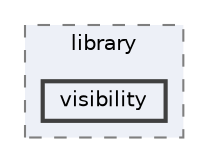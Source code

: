 digraph "/home/runner/work/cpp-viewshed-library/cpp-viewshed-library/src/library/visibility"
{
 // LATEX_PDF_SIZE
  bgcolor="transparent";
  edge [fontname=Helvetica,fontsize=10,labelfontname=Helvetica,labelfontsize=10];
  node [fontname=Helvetica,fontsize=10,shape=box,height=0.2,width=0.4];
  compound=true
  subgraph clusterdir_0aacf3aed1a5c7085b23ed9486273ee2 {
    graph [ bgcolor="#edf0f7", pencolor="grey50", label="library", fontname=Helvetica,fontsize=10 style="filled,dashed", URL="dir_0aacf3aed1a5c7085b23ed9486273ee2.html",tooltip=""]
  dir_04e91913945a862de707aba5b398ecbc [label="visibility", fillcolor="#edf0f7", color="grey25", style="filled,bold", URL="dir_04e91913945a862de707aba5b398ecbc.html",tooltip=""];
  }
}
